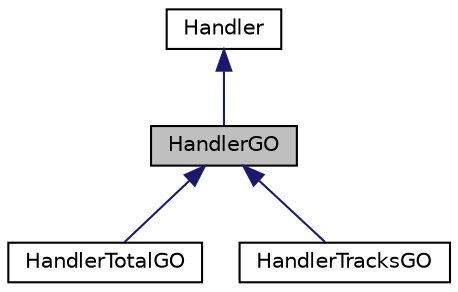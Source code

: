 digraph "HandlerGO"
{
  edge [fontname="Helvetica",fontsize="10",labelfontname="Helvetica",labelfontsize="10"];
  node [fontname="Helvetica",fontsize="10",shape=record];
  Node0 [label="HandlerGO",height=0.2,width=0.4,color="black", fillcolor="grey75", style="filled", fontcolor="black"];
  Node1 -> Node0 [dir="back",color="midnightblue",fontsize="10",style="solid"];
  Node1 [label="Handler",height=0.2,width=0.4,color="black", fillcolor="white", style="filled",URL="$class_handler.html"];
  Node0 -> Node2 [dir="back",color="midnightblue",fontsize="10",style="solid"];
  Node2 [label="HandlerTotalGO",height=0.2,width=0.4,color="black", fillcolor="white", style="filled",URL="$class_handler_total_g_o.html"];
  Node0 -> Node3 [dir="back",color="midnightblue",fontsize="10",style="solid"];
  Node3 [label="HandlerTracksGO",height=0.2,width=0.4,color="black", fillcolor="white", style="filled",URL="$class_handler_tracks_g_o.html"];
}
